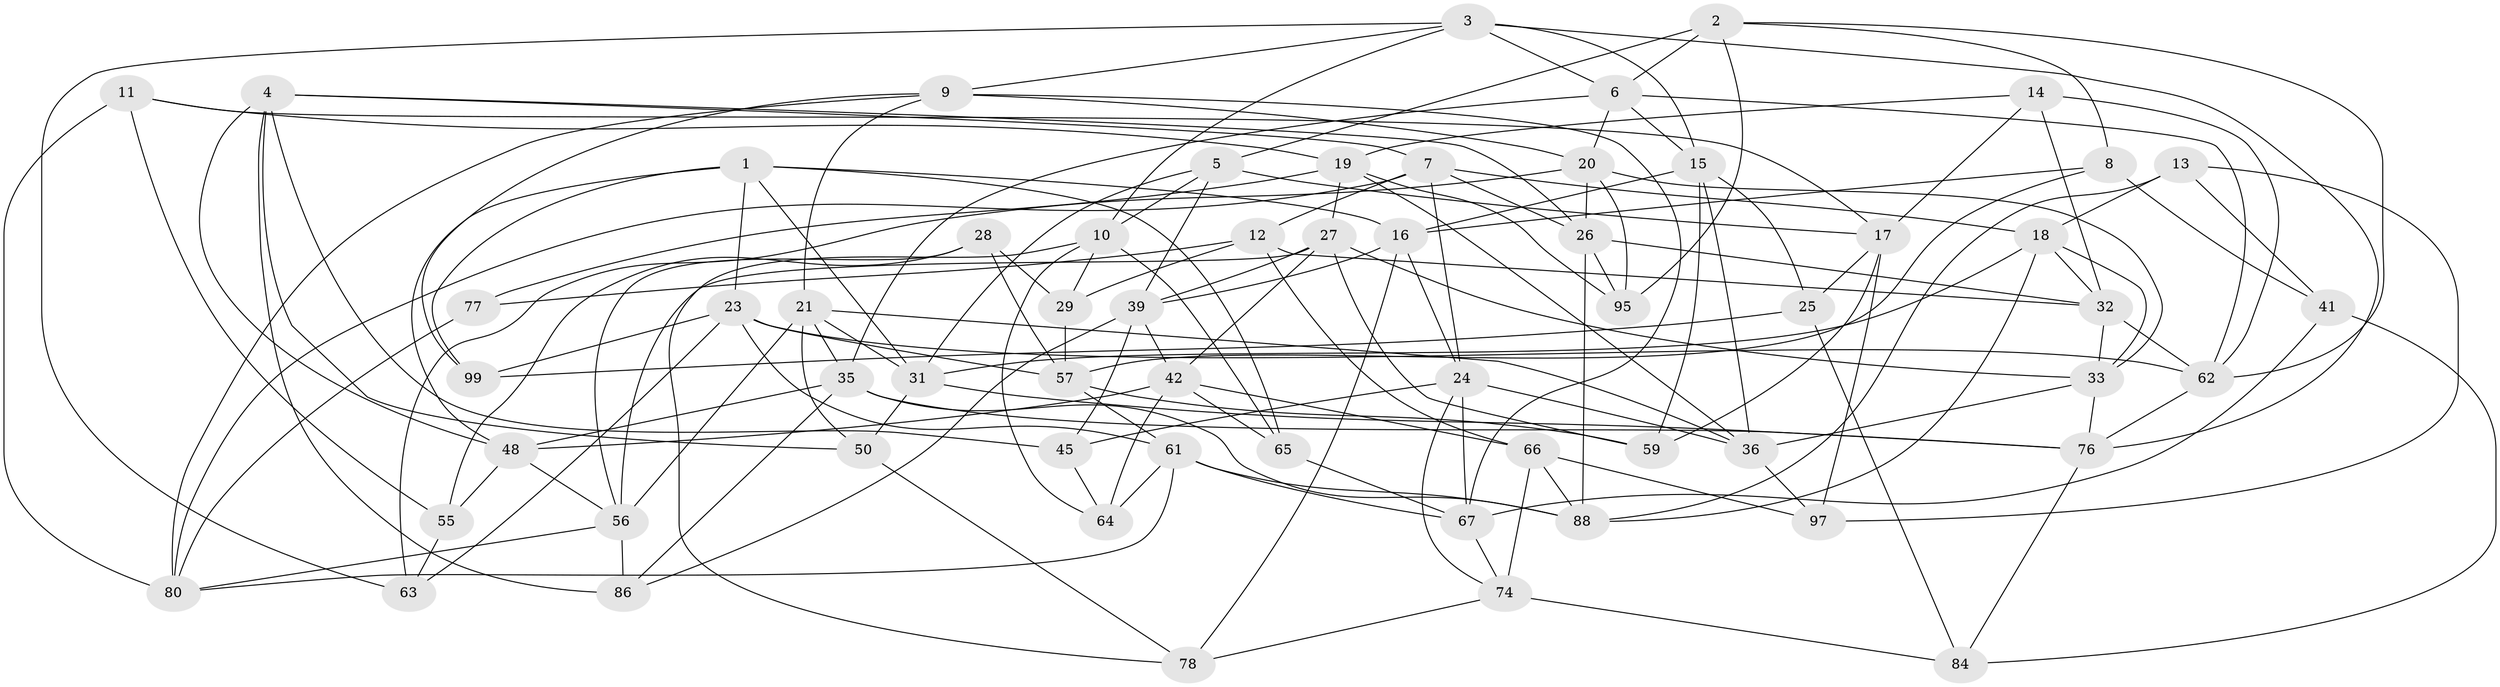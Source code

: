 // original degree distribution, {4: 1.0}
// Generated by graph-tools (version 1.1) at 2025/39/02/21/25 10:39:01]
// undirected, 61 vertices, 158 edges
graph export_dot {
graph [start="1"]
  node [color=gray90,style=filled];
  1 [super="+22"];
  2 [super="+51"];
  3 [super="+58"];
  4 [super="+69"];
  5 [super="+90"];
  6 [super="+82"];
  7 [super="+44"];
  8;
  9 [super="+34"];
  10 [super="+46"];
  11;
  12 [super="+38"];
  13;
  14;
  15 [super="+37"];
  16 [super="+96"];
  17 [super="+93"];
  18 [super="+43"];
  19 [super="+60"];
  20 [super="+40"];
  21 [super="+47"];
  23 [super="+94"];
  24 [super="+30"];
  25;
  26 [super="+54"];
  27 [super="+53"];
  28;
  29;
  31 [super="+52"];
  32 [super="+81"];
  33 [super="+79"];
  35 [super="+68"];
  36 [super="+83"];
  39 [super="+73"];
  41;
  42 [super="+70"];
  45;
  48 [super="+49"];
  50;
  55;
  56 [super="+75"];
  57 [super="+87"];
  59;
  61 [super="+92"];
  62 [super="+72"];
  63;
  64;
  65;
  66 [super="+71"];
  67 [super="+85"];
  74 [super="+100"];
  76 [super="+91"];
  77;
  78;
  80 [super="+98"];
  84;
  86;
  88 [super="+89"];
  95;
  97;
  99;
  1 -- 48;
  1 -- 23;
  1 -- 65;
  1 -- 16;
  1 -- 99;
  1 -- 31;
  2 -- 5 [weight=2];
  2 -- 95;
  2 -- 8;
  2 -- 6;
  2 -- 62;
  3 -- 63;
  3 -- 15;
  3 -- 9;
  3 -- 10;
  3 -- 76;
  3 -- 6;
  4 -- 86;
  4 -- 45;
  4 -- 50;
  4 -- 48;
  4 -- 26;
  4 -- 7;
  5 -- 10;
  5 -- 31;
  5 -- 17;
  5 -- 39;
  6 -- 62;
  6 -- 20;
  6 -- 35;
  6 -- 15;
  7 -- 80;
  7 -- 26;
  7 -- 18;
  7 -- 24;
  7 -- 12;
  8 -- 41;
  8 -- 16;
  8 -- 57;
  9 -- 20;
  9 -- 99;
  9 -- 67;
  9 -- 80;
  9 -- 21;
  10 -- 29;
  10 -- 64;
  10 -- 65;
  10 -- 78;
  11 -- 19;
  11 -- 17;
  11 -- 80;
  11 -- 55;
  12 -- 77 [weight=2];
  12 -- 29;
  12 -- 32;
  12 -- 66;
  13 -- 97;
  13 -- 88;
  13 -- 41;
  13 -- 18;
  14 -- 17;
  14 -- 32;
  14 -- 19;
  14 -- 62;
  15 -- 25;
  15 -- 16;
  15 -- 59;
  15 -- 36;
  16 -- 39;
  16 -- 78;
  16 -- 24;
  17 -- 97;
  17 -- 25;
  17 -- 59;
  18 -- 88;
  18 -- 31;
  18 -- 33;
  18 -- 32;
  19 -- 27;
  19 -- 77;
  19 -- 36;
  19 -- 95;
  20 -- 26;
  20 -- 95;
  20 -- 33;
  20 -- 63;
  21 -- 35;
  21 -- 56;
  21 -- 31;
  21 -- 50;
  21 -- 36;
  23 -- 99;
  23 -- 61;
  23 -- 57;
  23 -- 63;
  23 -- 62;
  24 -- 67;
  24 -- 45;
  24 -- 74;
  24 -- 36;
  25 -- 84;
  25 -- 99;
  26 -- 95;
  26 -- 88;
  26 -- 32;
  27 -- 59;
  27 -- 33;
  27 -- 42;
  27 -- 56;
  27 -- 39;
  28 -- 29;
  28 -- 57;
  28 -- 55;
  28 -- 56;
  29 -- 57;
  31 -- 50;
  31 -- 76;
  32 -- 62;
  32 -- 33;
  33 -- 76;
  33 -- 36;
  35 -- 76;
  35 -- 88;
  35 -- 86;
  35 -- 48;
  36 -- 97;
  39 -- 45;
  39 -- 42;
  39 -- 86;
  41 -- 84;
  41 -- 67;
  42 -- 64;
  42 -- 65;
  42 -- 66;
  42 -- 48;
  45 -- 64;
  48 -- 55;
  48 -- 56;
  50 -- 78;
  55 -- 63;
  56 -- 80;
  56 -- 86;
  57 -- 61;
  57 -- 59;
  61 -- 88;
  61 -- 80;
  61 -- 64;
  61 -- 67;
  62 -- 76;
  65 -- 67;
  66 -- 74 [weight=2];
  66 -- 97;
  66 -- 88;
  67 -- 74;
  74 -- 78;
  74 -- 84;
  76 -- 84;
  77 -- 80;
}
